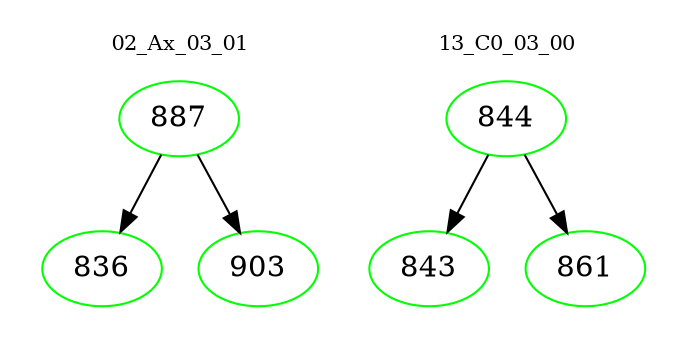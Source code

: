 digraph{
subgraph cluster_0 {
color = white
label = "02_Ax_03_01";
fontsize=10;
T0_887 [label="887", color="green"]
T0_887 -> T0_836 [color="black"]
T0_836 [label="836", color="green"]
T0_887 -> T0_903 [color="black"]
T0_903 [label="903", color="green"]
}
subgraph cluster_1 {
color = white
label = "13_C0_03_00";
fontsize=10;
T1_844 [label="844", color="green"]
T1_844 -> T1_843 [color="black"]
T1_843 [label="843", color="green"]
T1_844 -> T1_861 [color="black"]
T1_861 [label="861", color="green"]
}
}
